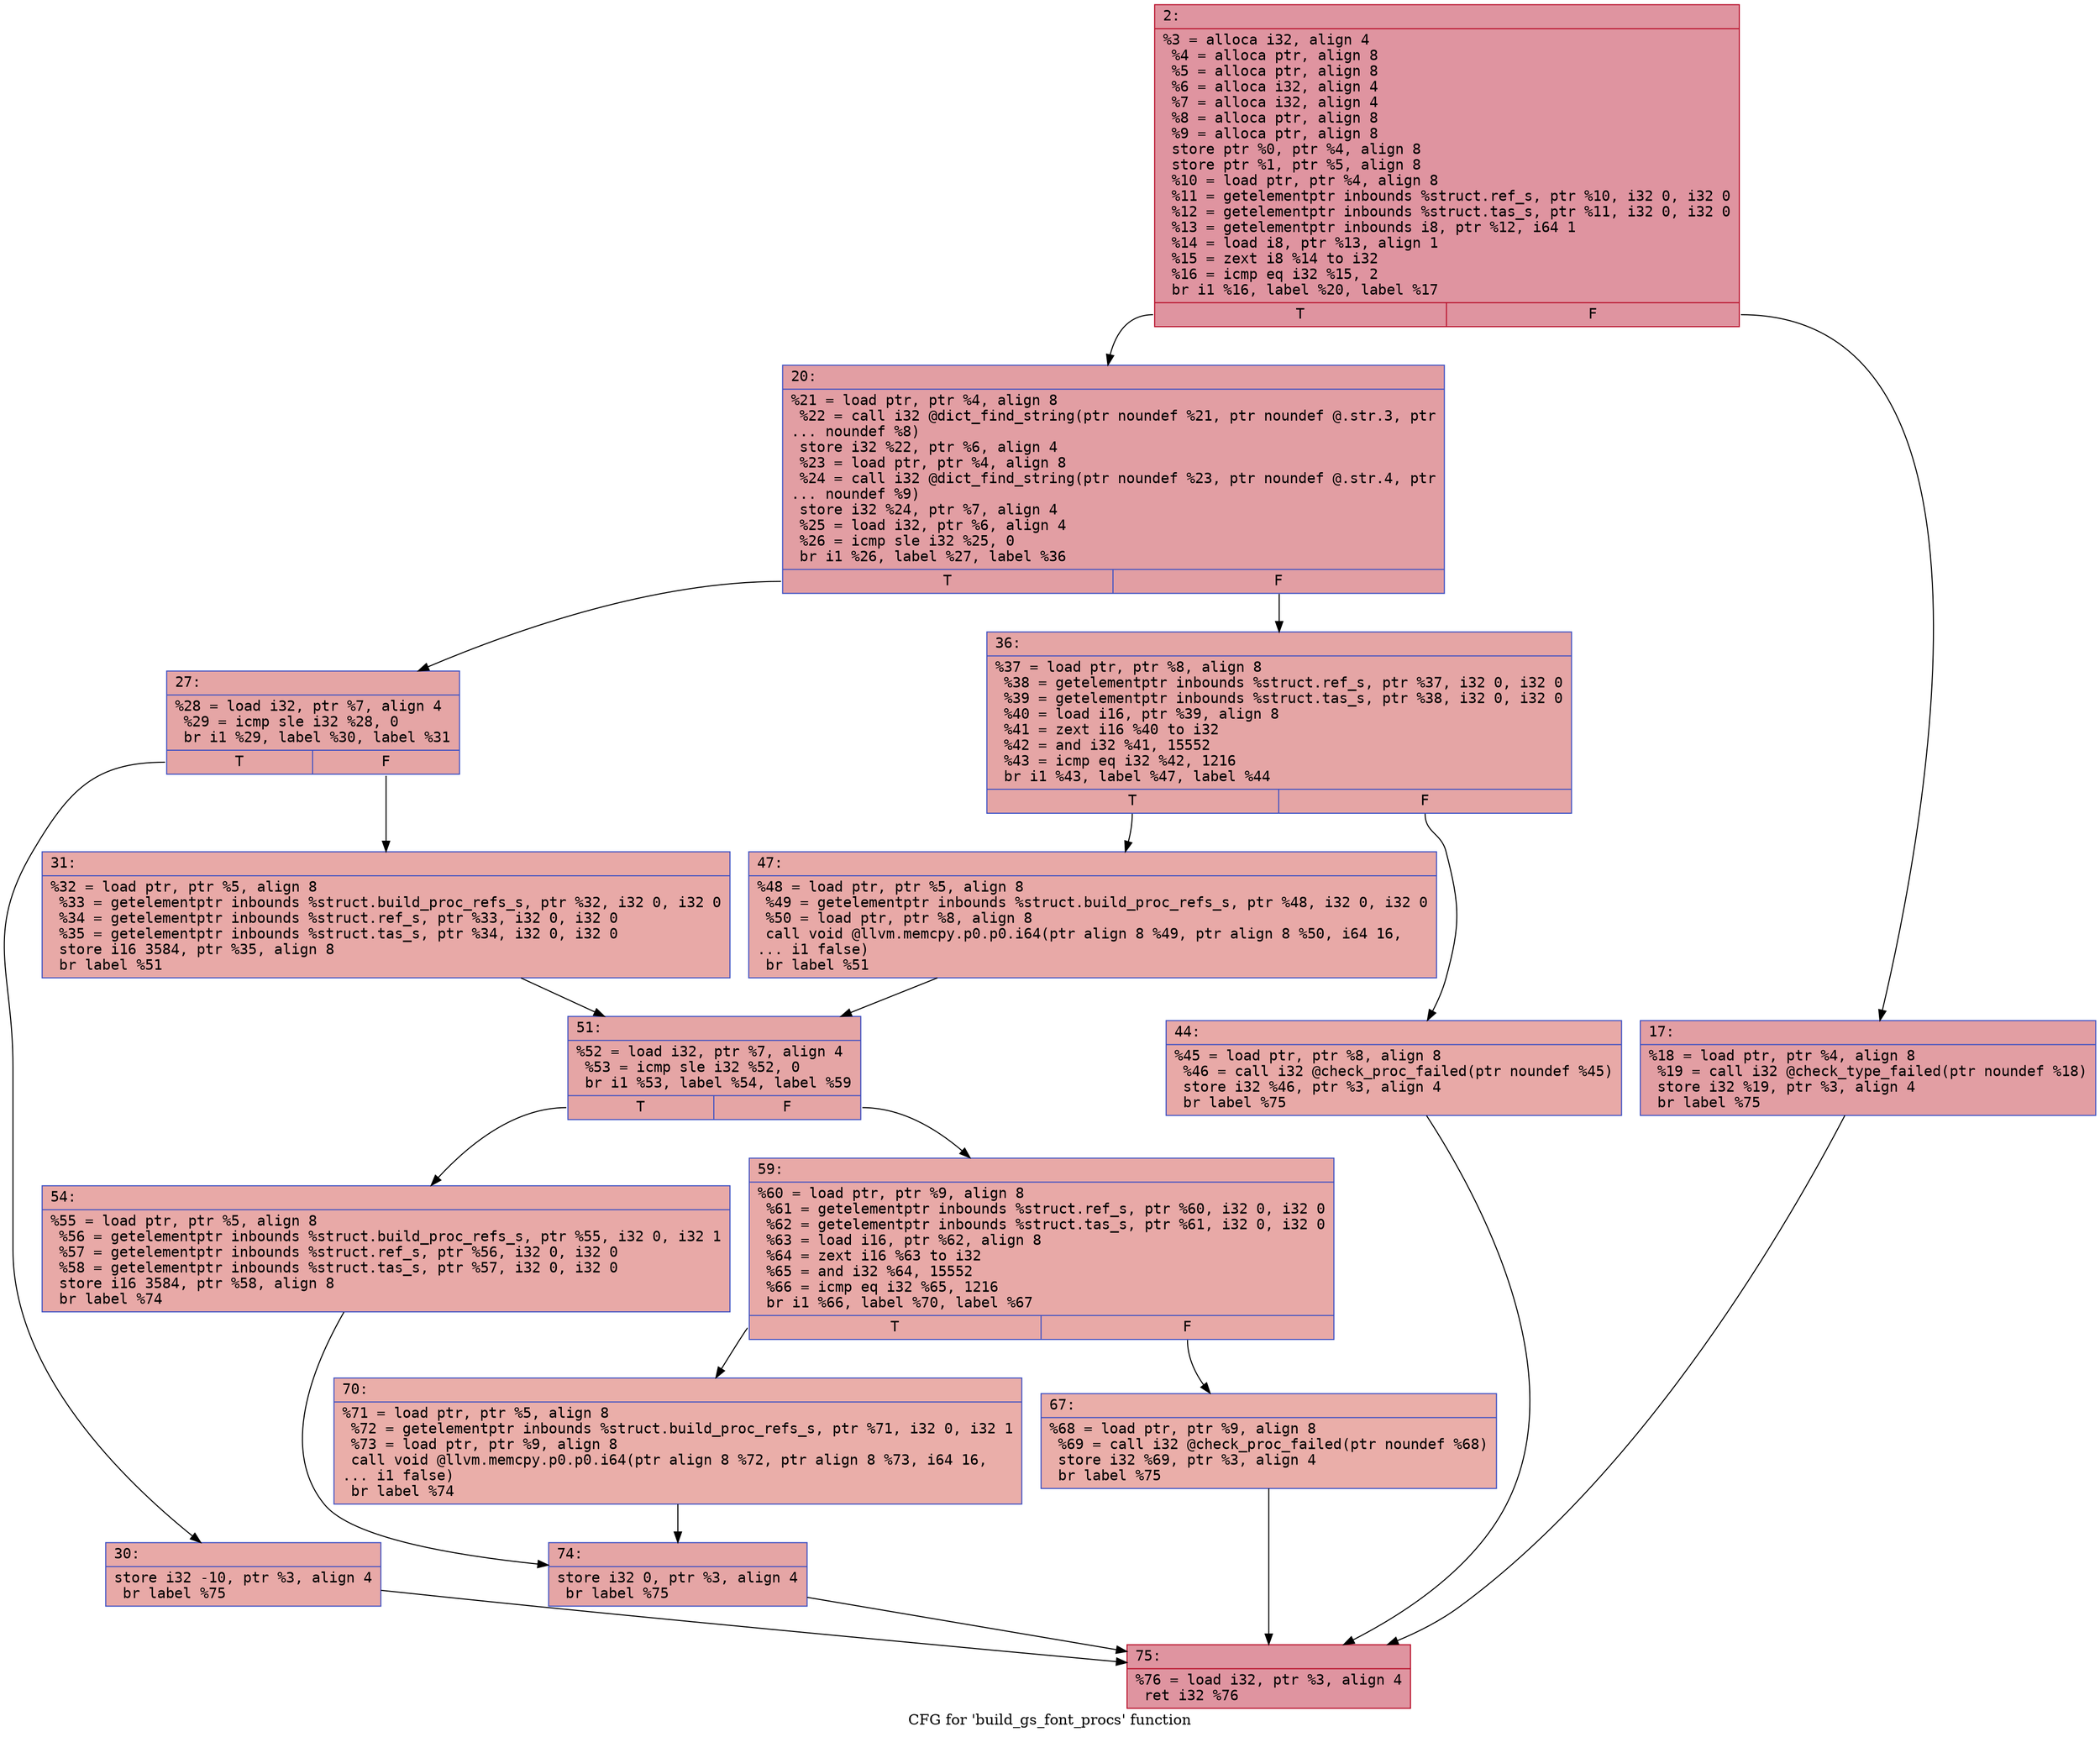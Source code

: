digraph "CFG for 'build_gs_font_procs' function" {
	label="CFG for 'build_gs_font_procs' function";

	Node0x600001b173e0 [shape=record,color="#b70d28ff", style=filled, fillcolor="#b70d2870" fontname="Courier",label="{2:\l|  %3 = alloca i32, align 4\l  %4 = alloca ptr, align 8\l  %5 = alloca ptr, align 8\l  %6 = alloca i32, align 4\l  %7 = alloca i32, align 4\l  %8 = alloca ptr, align 8\l  %9 = alloca ptr, align 8\l  store ptr %0, ptr %4, align 8\l  store ptr %1, ptr %5, align 8\l  %10 = load ptr, ptr %4, align 8\l  %11 = getelementptr inbounds %struct.ref_s, ptr %10, i32 0, i32 0\l  %12 = getelementptr inbounds %struct.tas_s, ptr %11, i32 0, i32 0\l  %13 = getelementptr inbounds i8, ptr %12, i64 1\l  %14 = load i8, ptr %13, align 1\l  %15 = zext i8 %14 to i32\l  %16 = icmp eq i32 %15, 2\l  br i1 %16, label %20, label %17\l|{<s0>T|<s1>F}}"];
	Node0x600001b173e0:s0 -> Node0x600001b17480[tooltip="2 -> 20\nProbability 50.00%" ];
	Node0x600001b173e0:s1 -> Node0x600001b17430[tooltip="2 -> 17\nProbability 50.00%" ];
	Node0x600001b17430 [shape=record,color="#3d50c3ff", style=filled, fillcolor="#be242e70" fontname="Courier",label="{17:\l|  %18 = load ptr, ptr %4, align 8\l  %19 = call i32 @check_type_failed(ptr noundef %18)\l  store i32 %19, ptr %3, align 4\l  br label %75\l}"];
	Node0x600001b17430 -> Node0x600001b17890[tooltip="17 -> 75\nProbability 100.00%" ];
	Node0x600001b17480 [shape=record,color="#3d50c3ff", style=filled, fillcolor="#be242e70" fontname="Courier",label="{20:\l|  %21 = load ptr, ptr %4, align 8\l  %22 = call i32 @dict_find_string(ptr noundef %21, ptr noundef @.str.3, ptr\l... noundef %8)\l  store i32 %22, ptr %6, align 4\l  %23 = load ptr, ptr %4, align 8\l  %24 = call i32 @dict_find_string(ptr noundef %23, ptr noundef @.str.4, ptr\l... noundef %9)\l  store i32 %24, ptr %7, align 4\l  %25 = load i32, ptr %6, align 4\l  %26 = icmp sle i32 %25, 0\l  br i1 %26, label %27, label %36\l|{<s0>T|<s1>F}}"];
	Node0x600001b17480:s0 -> Node0x600001b174d0[tooltip="20 -> 27\nProbability 50.00%" ];
	Node0x600001b17480:s1 -> Node0x600001b175c0[tooltip="20 -> 36\nProbability 50.00%" ];
	Node0x600001b174d0 [shape=record,color="#3d50c3ff", style=filled, fillcolor="#c5333470" fontname="Courier",label="{27:\l|  %28 = load i32, ptr %7, align 4\l  %29 = icmp sle i32 %28, 0\l  br i1 %29, label %30, label %31\l|{<s0>T|<s1>F}}"];
	Node0x600001b174d0:s0 -> Node0x600001b17520[tooltip="27 -> 30\nProbability 50.00%" ];
	Node0x600001b174d0:s1 -> Node0x600001b17570[tooltip="27 -> 31\nProbability 50.00%" ];
	Node0x600001b17520 [shape=record,color="#3d50c3ff", style=filled, fillcolor="#ca3b3770" fontname="Courier",label="{30:\l|  store i32 -10, ptr %3, align 4\l  br label %75\l}"];
	Node0x600001b17520 -> Node0x600001b17890[tooltip="30 -> 75\nProbability 100.00%" ];
	Node0x600001b17570 [shape=record,color="#3d50c3ff", style=filled, fillcolor="#ca3b3770" fontname="Courier",label="{31:\l|  %32 = load ptr, ptr %5, align 8\l  %33 = getelementptr inbounds %struct.build_proc_refs_s, ptr %32, i32 0, i32 0\l  %34 = getelementptr inbounds %struct.ref_s, ptr %33, i32 0, i32 0\l  %35 = getelementptr inbounds %struct.tas_s, ptr %34, i32 0, i32 0\l  store i16 3584, ptr %35, align 8\l  br label %51\l}"];
	Node0x600001b17570 -> Node0x600001b176b0[tooltip="31 -> 51\nProbability 100.00%" ];
	Node0x600001b175c0 [shape=record,color="#3d50c3ff", style=filled, fillcolor="#c5333470" fontname="Courier",label="{36:\l|  %37 = load ptr, ptr %8, align 8\l  %38 = getelementptr inbounds %struct.ref_s, ptr %37, i32 0, i32 0\l  %39 = getelementptr inbounds %struct.tas_s, ptr %38, i32 0, i32 0\l  %40 = load i16, ptr %39, align 8\l  %41 = zext i16 %40 to i32\l  %42 = and i32 %41, 15552\l  %43 = icmp eq i32 %42, 1216\l  br i1 %43, label %47, label %44\l|{<s0>T|<s1>F}}"];
	Node0x600001b175c0:s0 -> Node0x600001b17660[tooltip="36 -> 47\nProbability 50.00%" ];
	Node0x600001b175c0:s1 -> Node0x600001b17610[tooltip="36 -> 44\nProbability 50.00%" ];
	Node0x600001b17610 [shape=record,color="#3d50c3ff", style=filled, fillcolor="#ca3b3770" fontname="Courier",label="{44:\l|  %45 = load ptr, ptr %8, align 8\l  %46 = call i32 @check_proc_failed(ptr noundef %45)\l  store i32 %46, ptr %3, align 4\l  br label %75\l}"];
	Node0x600001b17610 -> Node0x600001b17890[tooltip="44 -> 75\nProbability 100.00%" ];
	Node0x600001b17660 [shape=record,color="#3d50c3ff", style=filled, fillcolor="#ca3b3770" fontname="Courier",label="{47:\l|  %48 = load ptr, ptr %5, align 8\l  %49 = getelementptr inbounds %struct.build_proc_refs_s, ptr %48, i32 0, i32 0\l  %50 = load ptr, ptr %8, align 8\l  call void @llvm.memcpy.p0.p0.i64(ptr align 8 %49, ptr align 8 %50, i64 16,\l... i1 false)\l  br label %51\l}"];
	Node0x600001b17660 -> Node0x600001b176b0[tooltip="47 -> 51\nProbability 100.00%" ];
	Node0x600001b176b0 [shape=record,color="#3d50c3ff", style=filled, fillcolor="#c5333470" fontname="Courier",label="{51:\l|  %52 = load i32, ptr %7, align 4\l  %53 = icmp sle i32 %52, 0\l  br i1 %53, label %54, label %59\l|{<s0>T|<s1>F}}"];
	Node0x600001b176b0:s0 -> Node0x600001b17700[tooltip="51 -> 54\nProbability 50.00%" ];
	Node0x600001b176b0:s1 -> Node0x600001b17750[tooltip="51 -> 59\nProbability 50.00%" ];
	Node0x600001b17700 [shape=record,color="#3d50c3ff", style=filled, fillcolor="#ca3b3770" fontname="Courier",label="{54:\l|  %55 = load ptr, ptr %5, align 8\l  %56 = getelementptr inbounds %struct.build_proc_refs_s, ptr %55, i32 0, i32 1\l  %57 = getelementptr inbounds %struct.ref_s, ptr %56, i32 0, i32 0\l  %58 = getelementptr inbounds %struct.tas_s, ptr %57, i32 0, i32 0\l  store i16 3584, ptr %58, align 8\l  br label %74\l}"];
	Node0x600001b17700 -> Node0x600001b17840[tooltip="54 -> 74\nProbability 100.00%" ];
	Node0x600001b17750 [shape=record,color="#3d50c3ff", style=filled, fillcolor="#ca3b3770" fontname="Courier",label="{59:\l|  %60 = load ptr, ptr %9, align 8\l  %61 = getelementptr inbounds %struct.ref_s, ptr %60, i32 0, i32 0\l  %62 = getelementptr inbounds %struct.tas_s, ptr %61, i32 0, i32 0\l  %63 = load i16, ptr %62, align 8\l  %64 = zext i16 %63 to i32\l  %65 = and i32 %64, 15552\l  %66 = icmp eq i32 %65, 1216\l  br i1 %66, label %70, label %67\l|{<s0>T|<s1>F}}"];
	Node0x600001b17750:s0 -> Node0x600001b177f0[tooltip="59 -> 70\nProbability 50.00%" ];
	Node0x600001b17750:s1 -> Node0x600001b177a0[tooltip="59 -> 67\nProbability 50.00%" ];
	Node0x600001b177a0 [shape=record,color="#3d50c3ff", style=filled, fillcolor="#d0473d70" fontname="Courier",label="{67:\l|  %68 = load ptr, ptr %9, align 8\l  %69 = call i32 @check_proc_failed(ptr noundef %68)\l  store i32 %69, ptr %3, align 4\l  br label %75\l}"];
	Node0x600001b177a0 -> Node0x600001b17890[tooltip="67 -> 75\nProbability 100.00%" ];
	Node0x600001b177f0 [shape=record,color="#3d50c3ff", style=filled, fillcolor="#d0473d70" fontname="Courier",label="{70:\l|  %71 = load ptr, ptr %5, align 8\l  %72 = getelementptr inbounds %struct.build_proc_refs_s, ptr %71, i32 0, i32 1\l  %73 = load ptr, ptr %9, align 8\l  call void @llvm.memcpy.p0.p0.i64(ptr align 8 %72, ptr align 8 %73, i64 16,\l... i1 false)\l  br label %74\l}"];
	Node0x600001b177f0 -> Node0x600001b17840[tooltip="70 -> 74\nProbability 100.00%" ];
	Node0x600001b17840 [shape=record,color="#3d50c3ff", style=filled, fillcolor="#c5333470" fontname="Courier",label="{74:\l|  store i32 0, ptr %3, align 4\l  br label %75\l}"];
	Node0x600001b17840 -> Node0x600001b17890[tooltip="74 -> 75\nProbability 100.00%" ];
	Node0x600001b17890 [shape=record,color="#b70d28ff", style=filled, fillcolor="#b70d2870" fontname="Courier",label="{75:\l|  %76 = load i32, ptr %3, align 4\l  ret i32 %76\l}"];
}
